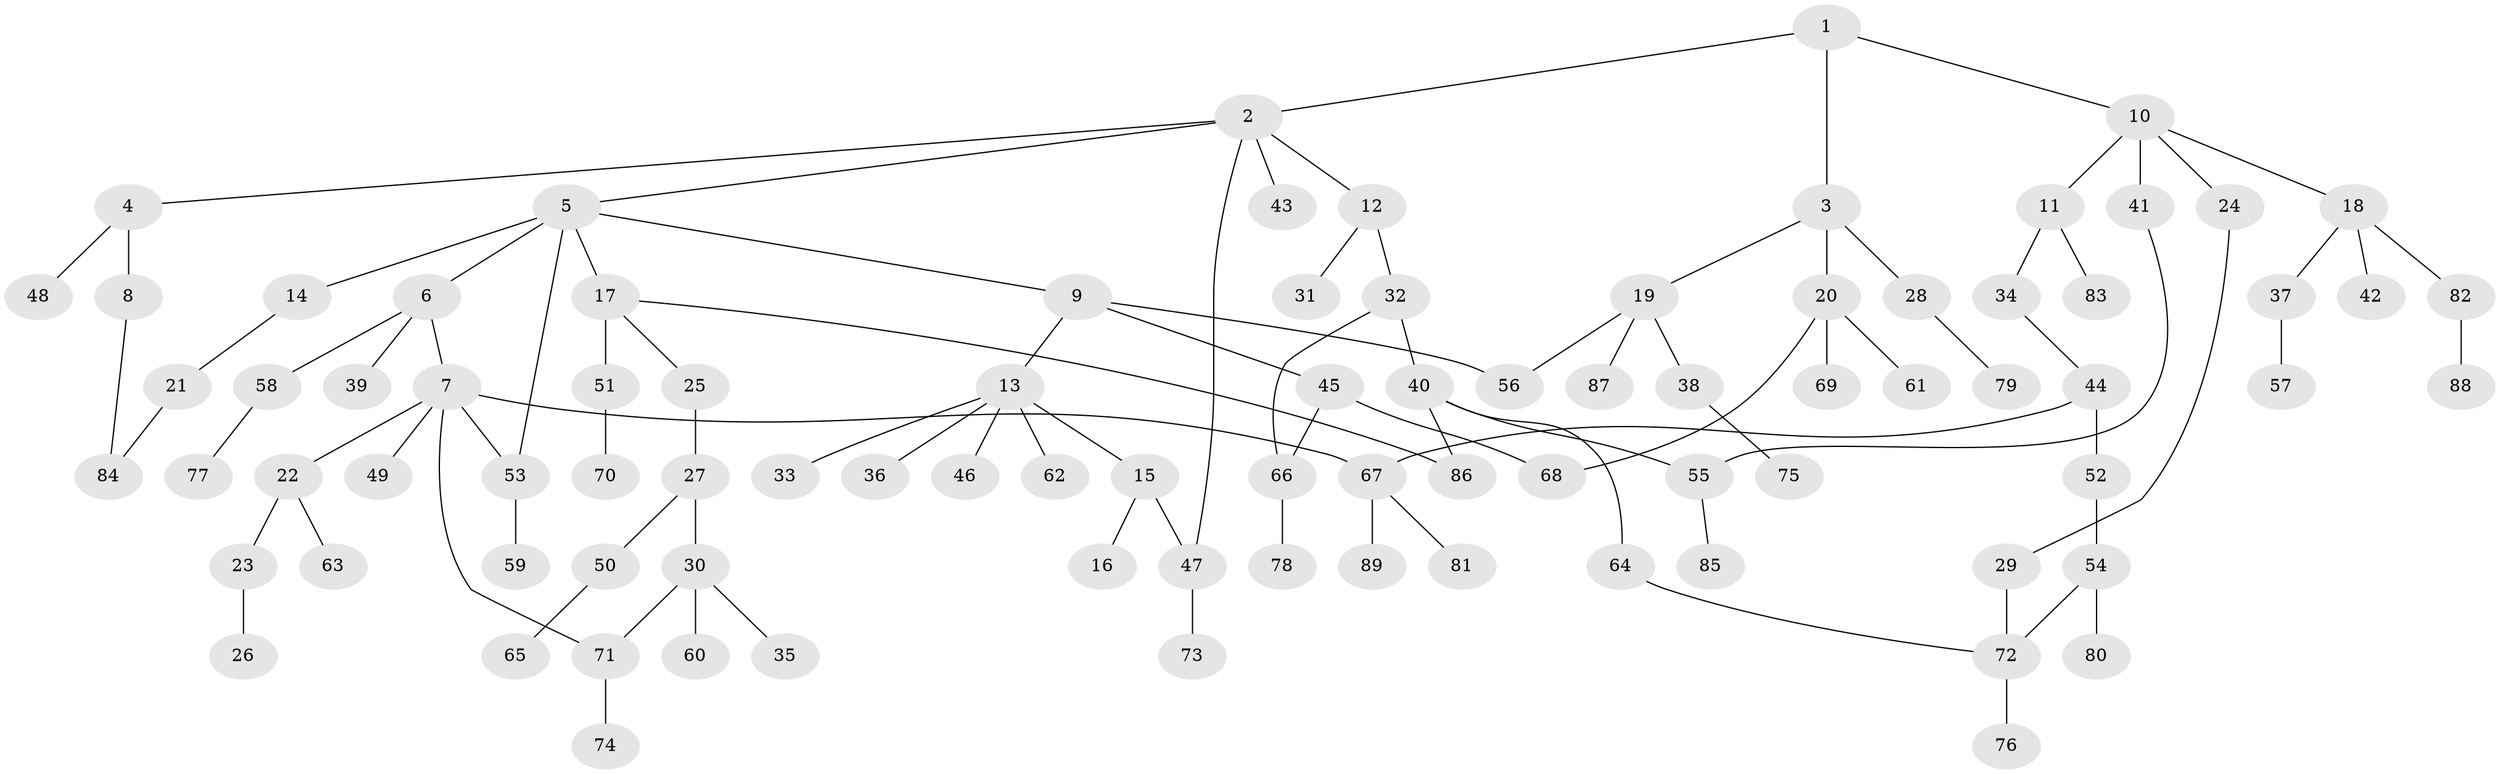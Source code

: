 // coarse degree distribution, {5: 0.08620689655172414, 3: 0.1206896551724138, 7: 0.017241379310344827, 4: 0.10344827586206896, 6: 0.034482758620689655, 2: 0.20689655172413793, 1: 0.43103448275862066}
// Generated by graph-tools (version 1.1) at 2025/41/03/06/25 10:41:27]
// undirected, 89 vertices, 100 edges
graph export_dot {
graph [start="1"]
  node [color=gray90,style=filled];
  1;
  2;
  3;
  4;
  5;
  6;
  7;
  8;
  9;
  10;
  11;
  12;
  13;
  14;
  15;
  16;
  17;
  18;
  19;
  20;
  21;
  22;
  23;
  24;
  25;
  26;
  27;
  28;
  29;
  30;
  31;
  32;
  33;
  34;
  35;
  36;
  37;
  38;
  39;
  40;
  41;
  42;
  43;
  44;
  45;
  46;
  47;
  48;
  49;
  50;
  51;
  52;
  53;
  54;
  55;
  56;
  57;
  58;
  59;
  60;
  61;
  62;
  63;
  64;
  65;
  66;
  67;
  68;
  69;
  70;
  71;
  72;
  73;
  74;
  75;
  76;
  77;
  78;
  79;
  80;
  81;
  82;
  83;
  84;
  85;
  86;
  87;
  88;
  89;
  1 -- 2;
  1 -- 3;
  1 -- 10;
  2 -- 4;
  2 -- 5;
  2 -- 12;
  2 -- 43;
  2 -- 47;
  3 -- 19;
  3 -- 20;
  3 -- 28;
  4 -- 8;
  4 -- 48;
  5 -- 6;
  5 -- 9;
  5 -- 14;
  5 -- 17;
  5 -- 53;
  6 -- 7;
  6 -- 39;
  6 -- 58;
  7 -- 22;
  7 -- 49;
  7 -- 71;
  7 -- 67;
  7 -- 53;
  8 -- 84;
  9 -- 13;
  9 -- 45;
  9 -- 56;
  10 -- 11;
  10 -- 18;
  10 -- 24;
  10 -- 41;
  11 -- 34;
  11 -- 83;
  12 -- 31;
  12 -- 32;
  13 -- 15;
  13 -- 33;
  13 -- 36;
  13 -- 46;
  13 -- 62;
  14 -- 21;
  15 -- 16;
  15 -- 47;
  17 -- 25;
  17 -- 51;
  17 -- 86;
  18 -- 37;
  18 -- 42;
  18 -- 82;
  19 -- 38;
  19 -- 87;
  19 -- 56;
  20 -- 61;
  20 -- 69;
  20 -- 68;
  21 -- 84;
  22 -- 23;
  22 -- 63;
  23 -- 26;
  24 -- 29;
  25 -- 27;
  27 -- 30;
  27 -- 50;
  28 -- 79;
  29 -- 72;
  30 -- 35;
  30 -- 60;
  30 -- 71;
  32 -- 40;
  32 -- 66;
  34 -- 44;
  37 -- 57;
  38 -- 75;
  40 -- 55;
  40 -- 64;
  40 -- 86;
  41 -- 55;
  44 -- 52;
  44 -- 67;
  45 -- 68;
  45 -- 66;
  47 -- 73;
  50 -- 65;
  51 -- 70;
  52 -- 54;
  53 -- 59;
  54 -- 80;
  54 -- 72;
  55 -- 85;
  58 -- 77;
  64 -- 72;
  66 -- 78;
  67 -- 81;
  67 -- 89;
  71 -- 74;
  72 -- 76;
  82 -- 88;
}
